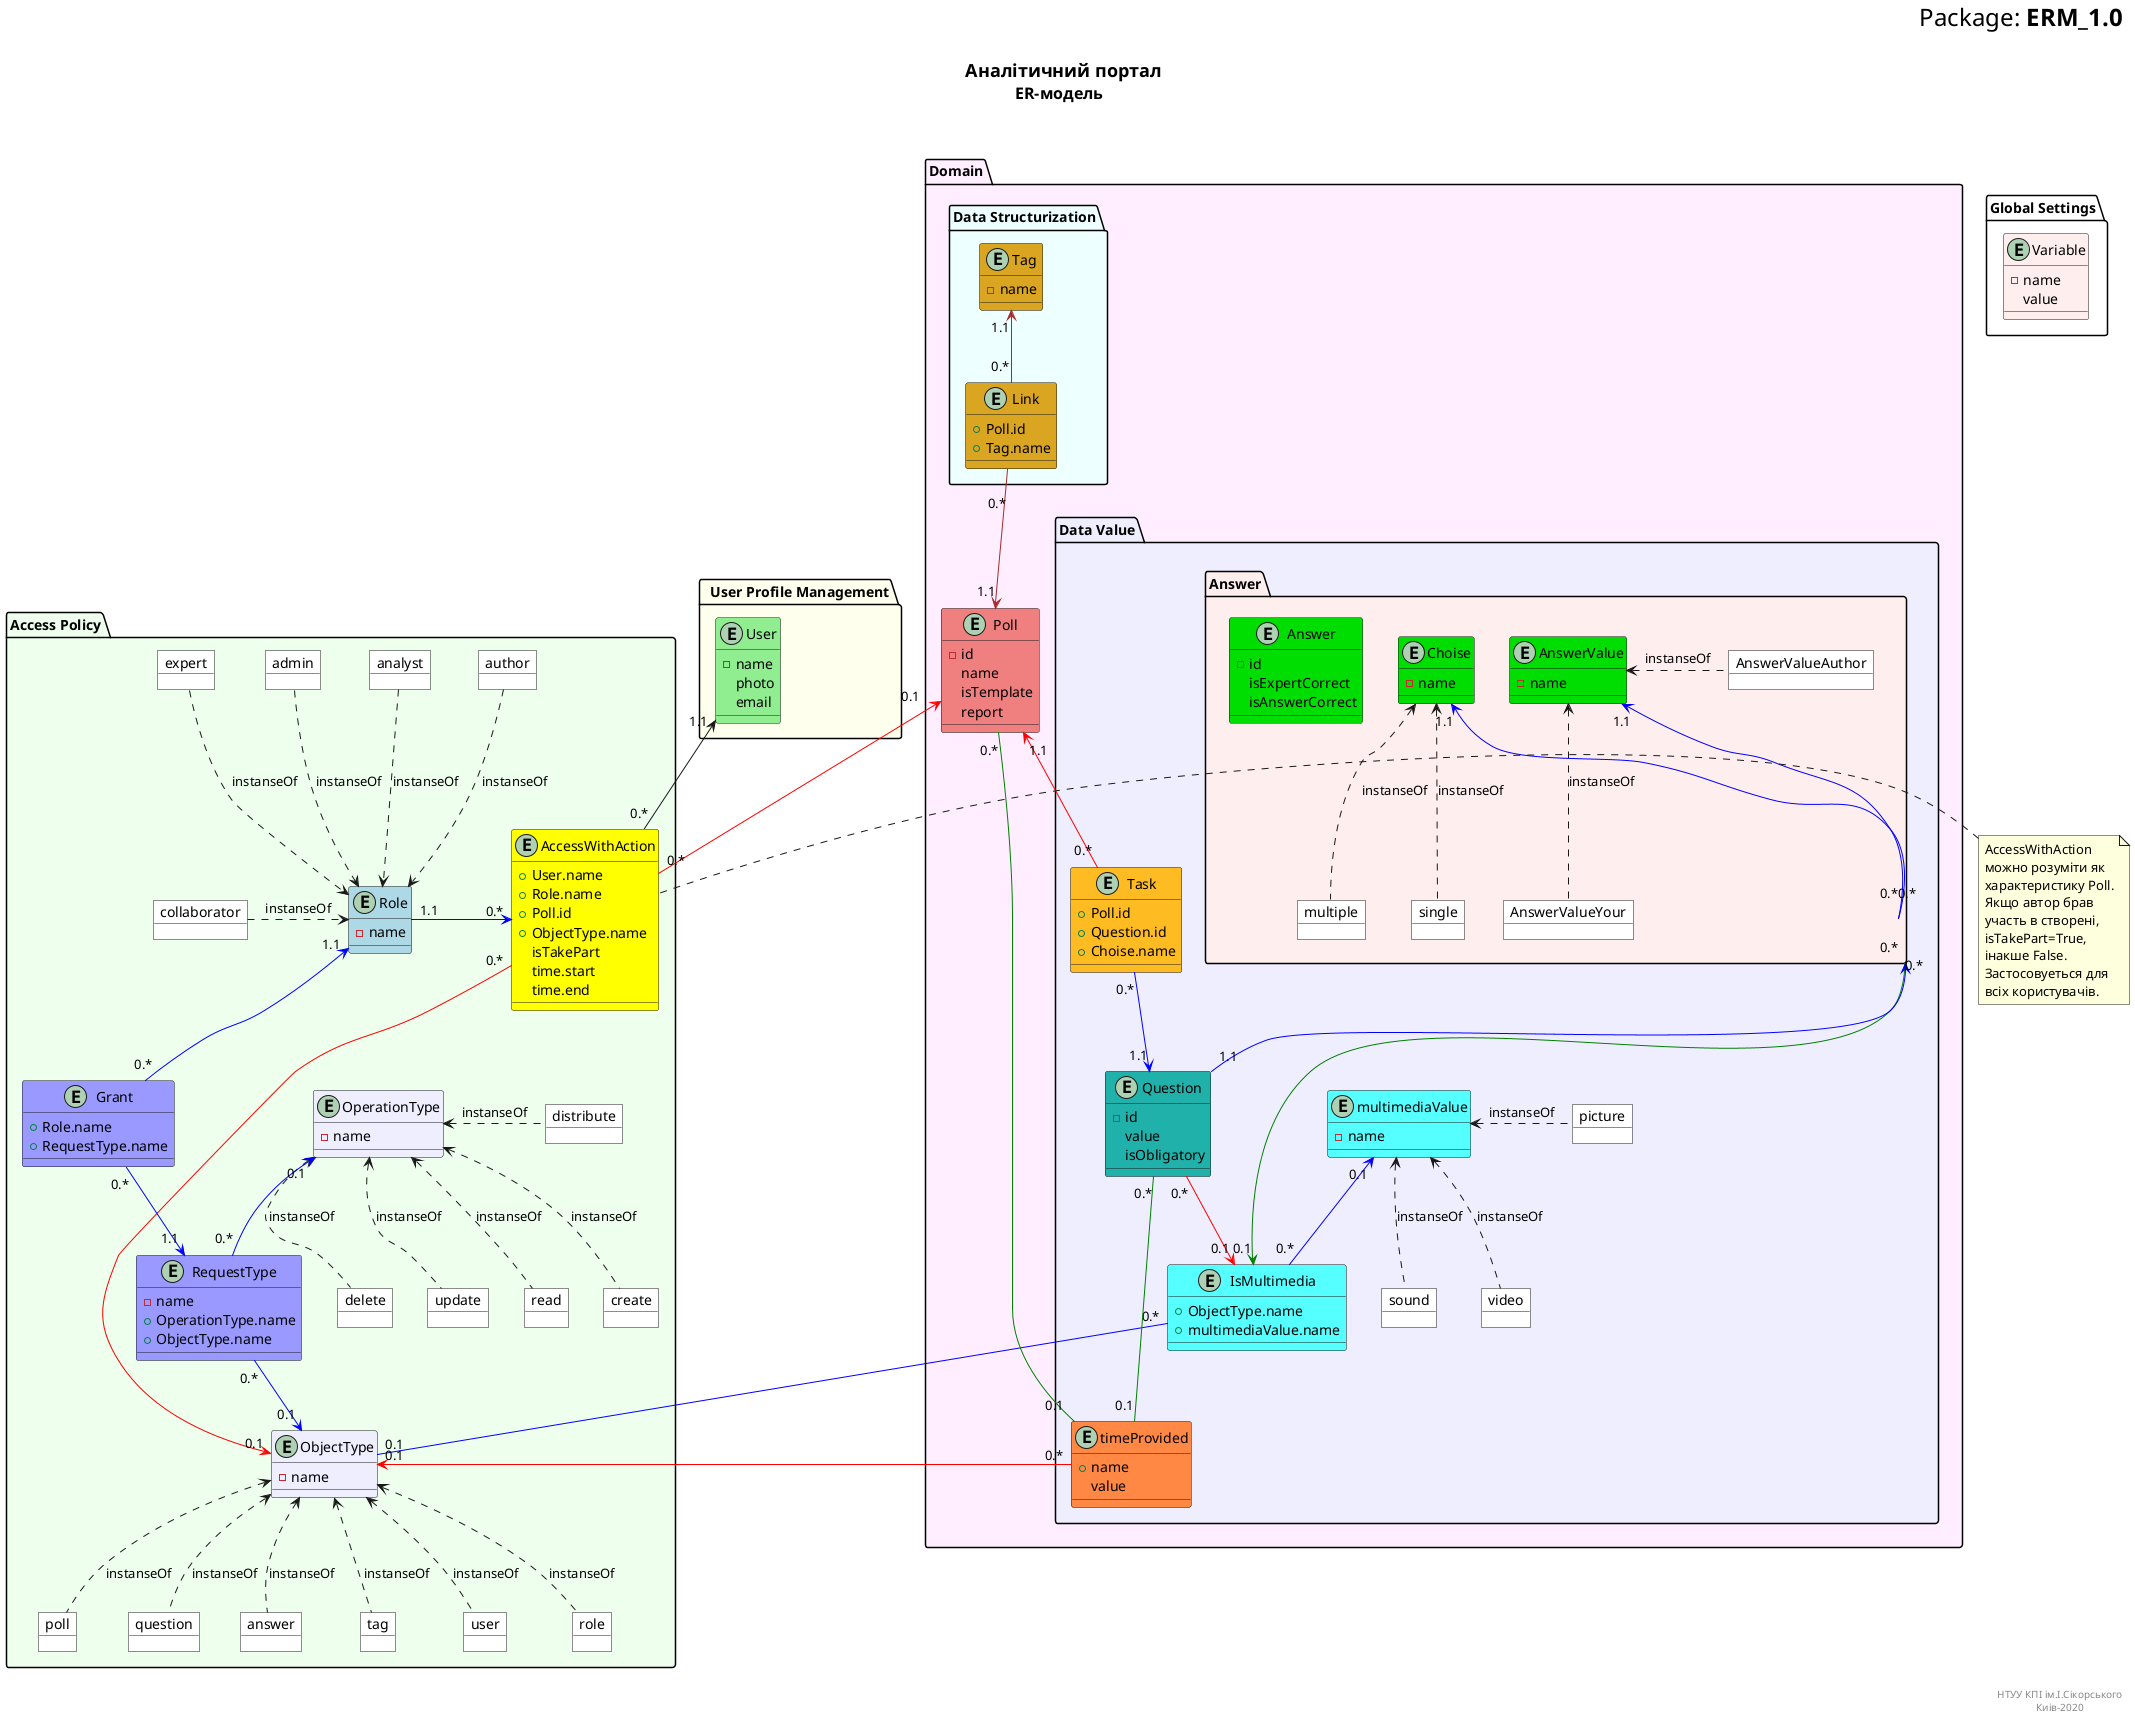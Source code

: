 @startuml

right header
<font size=24 color=black>Package: <b>ERM_1.0

end header

title
<font size=18 color=black> Аналітичний портал
<font size=16 color=black>ER-модель 


end title

package "  User Profile Management" #ffE {
	entity User #LightGreen {
		- name
		photo
		email
	}
}	
	
package "Global Settings" {
	entity Variable #ffeeee {
		- name
		value
	}
}
package Domain #FEF {
	entity Poll #LightCoral {
		- id
		name
		isTemplate
        report
	}
	package "Data Structurization" #EFF{
		entity Tag #GoldenRod {
			- name
		}	
		
		entity Link	#GoldenRod {
            + Poll.id
            + Tag.name
        }
        Tag "1.1" <-- "0.*" Link #Brown
        Link  "\n0.*" --> "1.1" Poll #Brown
    }
    package "Data Value"#EEF{
    entity Task #FB2{
        + Poll.id
        + Question.id
        + Choise.name
    }


    entity Question #LightSeaGreen {
        - id
        value 
        isObligatory
    }
    Question "1.1" <-u- "0.*" Task  #Blue

Package Answer#FEE{
    entity Answer #0D0 {
        - id
        isExpertCorrect
        isAnswerCorrect
    }
    entity AnswerValue #0D0 {
        - name
    }
    object AnswerValueYour #white
    object AnswerValueAuthor #white

    entity Choise  #0D0{
        - name
    }
    object single #white
    object multiple #white
}
    entity IsMultimedia #5ff {
        + ObjectType.name
        + multimediaValue.name
    }
    entity multimediaValue #5ff {
        - name
    }
    object picture #white
    object video #white
    object sound #white

    picture .l.> multimediaValue :instanseOf
    video .u.> multimediaValue :instanseOf
    sound .u.> multimediaValue :instanseOf

    IsMultimedia  "0.*"-u->"0.1"multimediaValue #Blue
    Question "0.*" --> "0.1" IsMultimedia #Red
    IsMultimedia "0.1" <-- "\n0.*" Answer #Green

    entity timeProvided #F84 {
        + name
        value
    }

    Question "1.1" -u-> "\n\n  0.*" Answer #Blue
    Answer "0.*\n" -u-> "1.1" AnswerValue #Blue
    AnswerValueYour  .u.> AnswerValue:instanseOf
    AnswerValueAuthor  .l.> AnswerValue:instanseOf
    Answer "0.*\n" -u-> "1.1" Choise #Blue
    single .u.> Choise:\ninstanseOf
    multiple .u.> Choise:\ninstanseOf
    }

    Task "0.*" -u-> "1.1    " Poll #Red
        
}
package "Access Policy" #EFE{	

    entity Role #LightBlue {
        - name
    }
    object admin #White
    object collaborator #White
    object expert #White
    object author #white
    object analyst #white

    admin ..> Role:instanseOf
    collaborator .> Role:instanseOf
    expert ..> Role:instanseOf
    author ..> Role:instanseOf
    analyst ..> Role:instanseOf

    entity Grant #9999FF {
        + Role.name
        + RequestType.name
    }
    entity RequestType #9999FF{
        - name
        + OperationType.name
        + ObjectType.name
    }
    entity OperationType #eeeeff{
        - name
    }

    object read #white
    object create #white
    object delete #white
    object update #white
    object distribute #white

    read  .u.>OperationType:instanseOf
    create .u.>OperationType:instanseOf
    delete .u.>OperationType:instanseOf
    update .u.>OperationType:instanseOf
    distribute .l.>OperationType:instanseOf

    entity ObjectType #eeeeff{
        - name
    }

    object poll #white
    object question #white
    object answer #white
    object tag #white
    object user #white
    object role #white

    poll .u.>ObjectType:instanseOf
    question .u.>ObjectType:instanseOf
    answer .u.>ObjectType:instanseOf
    tag .u.>ObjectType:instanseOf
    user .u.>ObjectType:instanseOf
    role .u.>ObjectType:instanseOf

    entity AccessWithAction #yellow {
        + User.name
        + Role.name
        + Poll.id
        + ObjectType.name
        isTakePart
        time.start
        time.end
    }

}

    ObjectType "0.1" -u-"0.*" IsMultimedia #Blue

    Poll "0.1    " <-- "0.*" AccessWithAction #Red
    AccessWithAction "0.*" -u->"1.1"User
    
    Role "1.1" -l-> "0.*"  AccessWithAction #Blue
    AccessWithAction  "0.*" --> "0.1" ObjectType  #Red
   
    Question "0.*" --- "0.1" timeProvided #Green
    timeProvided "0.1" -u- "0.*" Poll #Green
    timeProvided "0.*" -l-> "0.1" ObjectType #Red

    Grant "0.*" -u-> "1.1" Role #Blue
    Grant "0.*" --> "1.1" RequestType #Blue

    OperationType "0.1" <-- "0.*" RequestType #Blue
    RequestType "0.*" --> "0.1"  ObjectType #Blue

note left of AccessWithAction 
    AccessWithAction
    можно розуміти як
    характеристику Poll.
    Якщо автор брав 
    участь в створені,
    isTakePart=True,
    інакше False.
    Застосовуеться для
    всіх користувачів.
    end note
right footer

НТУУ КПІ ім.І.Сікорського
Киів-2020 
end footer

@enduml
